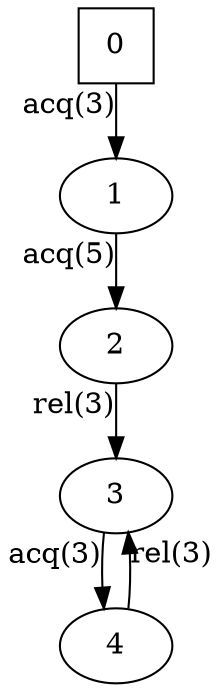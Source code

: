 digraph auto_1{
0[shape=square];
1;
2;
3;
4;
0 -> 1[xlabel="acq(3)"];
3 -> 4[xlabel="acq(3)"];
4 -> 3[xlabel="rel(3)"];
2 -> 3[xlabel="rel(3)"];
1 -> 2[xlabel="acq(5)"];
}
